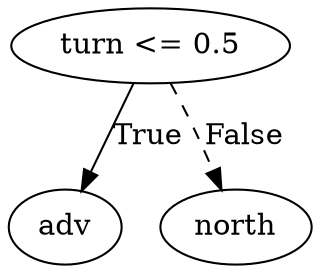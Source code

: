 digraph {
0 [label="turn <= 0.5"];
1 [label="adv"];
0 -> 1 [label="True"];
2 [label="north"];
0 -> 2 [style="dashed", label="False"];

}